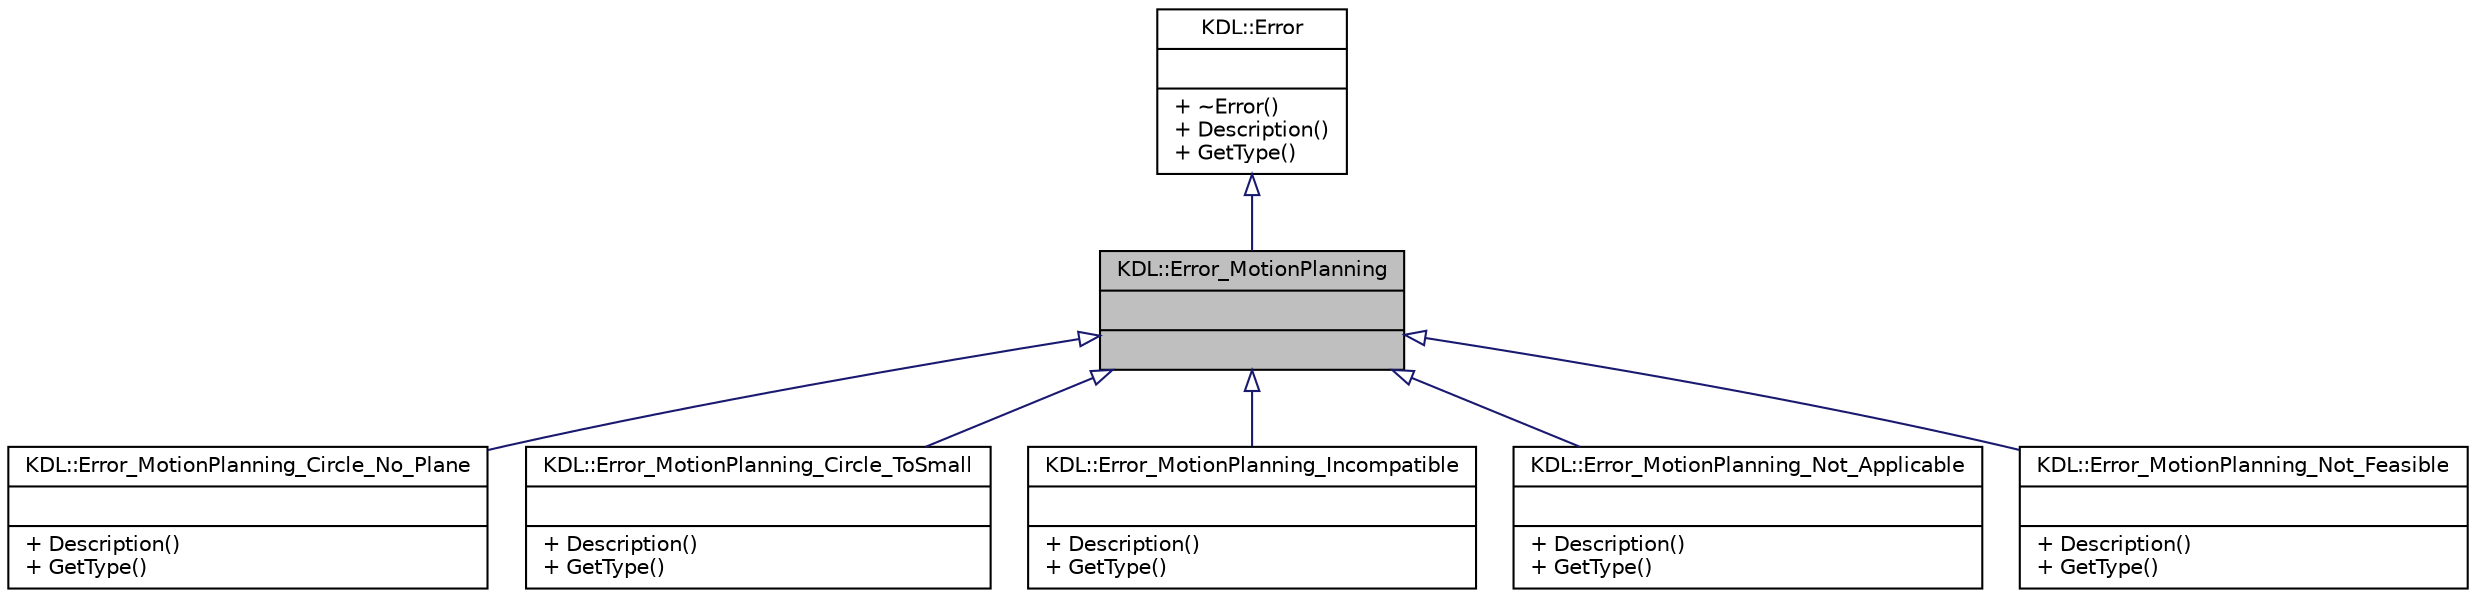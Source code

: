 digraph G
{
  edge [fontname="Helvetica",fontsize="10",labelfontname="Helvetica",labelfontsize="10"];
  node [fontname="Helvetica",fontsize="10",shape=record];
  Node1 [label="{KDL::Error_MotionPlanning\n||}",height=0.2,width=0.4,color="black", fillcolor="grey75", style="filled" fontcolor="black"];
  Node2 -> Node1 [dir=back,color="midnightblue",fontsize="10",style="solid",arrowtail="empty",fontname="Helvetica"];
  Node2 [label="{KDL::Error\n||+ ~Error()\l+ Description()\l+ GetType()\l}",height=0.2,width=0.4,color="black", fillcolor="white", style="filled",URL="$de/d0c/classKDL_1_1Error.html"];
  Node1 -> Node3 [dir=back,color="midnightblue",fontsize="10",style="solid",arrowtail="empty",fontname="Helvetica"];
  Node3 [label="{KDL::Error_MotionPlanning_Circle_No_Plane\n||+ Description()\l+ GetType()\l}",height=0.2,width=0.4,color="black", fillcolor="white", style="filled",URL="$d3/d24/classKDL_1_1Error__MotionPlanning__Circle__No__Plane.html"];
  Node1 -> Node4 [dir=back,color="midnightblue",fontsize="10",style="solid",arrowtail="empty",fontname="Helvetica"];
  Node4 [label="{KDL::Error_MotionPlanning_Circle_ToSmall\n||+ Description()\l+ GetType()\l}",height=0.2,width=0.4,color="black", fillcolor="white", style="filled",URL="$da/d5e/classKDL_1_1Error__MotionPlanning__Circle__ToSmall.html"];
  Node1 -> Node5 [dir=back,color="midnightblue",fontsize="10",style="solid",arrowtail="empty",fontname="Helvetica"];
  Node5 [label="{KDL::Error_MotionPlanning_Incompatible\n||+ Description()\l+ GetType()\l}",height=0.2,width=0.4,color="black", fillcolor="white", style="filled",URL="$d7/da6/classKDL_1_1Error__MotionPlanning__Incompatible.html"];
  Node1 -> Node6 [dir=back,color="midnightblue",fontsize="10",style="solid",arrowtail="empty",fontname="Helvetica"];
  Node6 [label="{KDL::Error_MotionPlanning_Not_Applicable\n||+ Description()\l+ GetType()\l}",height=0.2,width=0.4,color="black", fillcolor="white", style="filled",URL="$d5/d37/classKDL_1_1Error__MotionPlanning__Not__Applicable.html"];
  Node1 -> Node7 [dir=back,color="midnightblue",fontsize="10",style="solid",arrowtail="empty",fontname="Helvetica"];
  Node7 [label="{KDL::Error_MotionPlanning_Not_Feasible\n||+ Description()\l+ GetType()\l}",height=0.2,width=0.4,color="black", fillcolor="white", style="filled",URL="$de/d8b/classKDL_1_1Error__MotionPlanning__Not__Feasible.html"];
}

